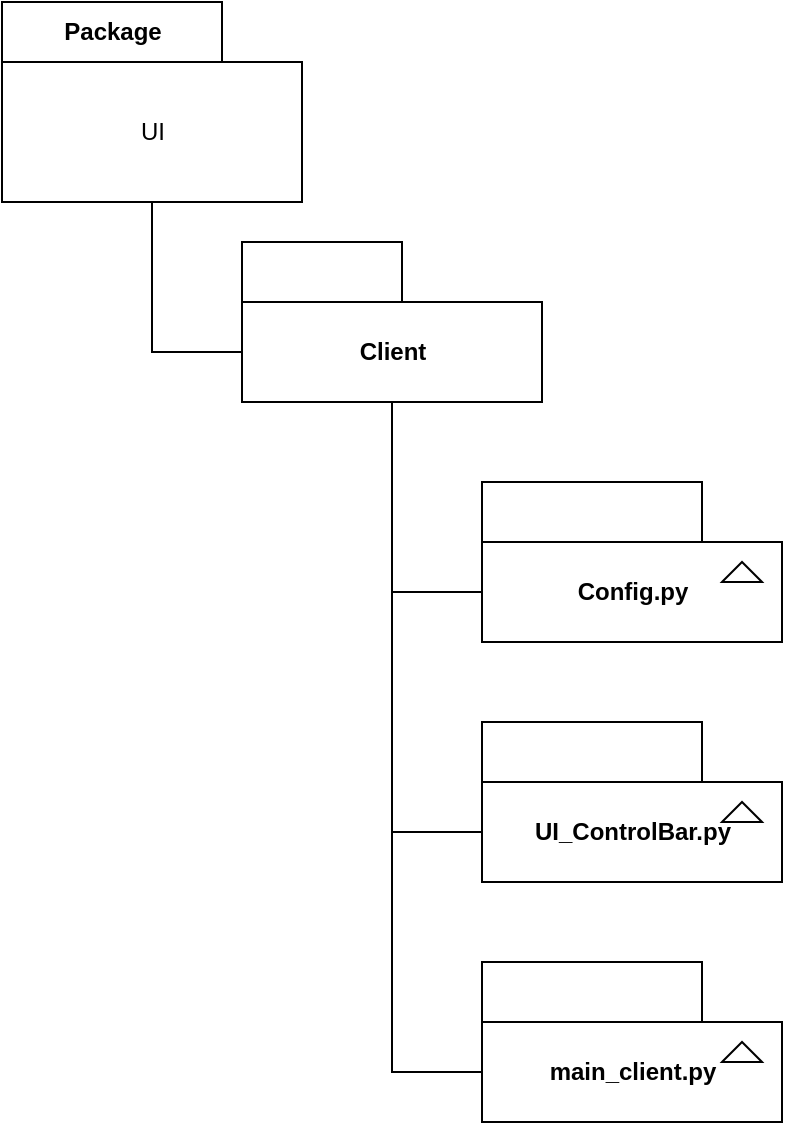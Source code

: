 <mxfile version="20.3.0" type="device"><diagram id="xzaBTUs95SW1pkV9EtdP" name="Page-1"><mxGraphModel dx="782" dy="579" grid="1" gridSize="10" guides="1" tooltips="1" connect="1" arrows="1" fold="1" page="1" pageScale="1" pageWidth="3300" pageHeight="4681" math="0" shadow="0"><root><mxCell id="0"/><mxCell id="1" parent="0"/><mxCell id="NXF7qiEdLEATk4FTCB8c-8" style="edgeStyle=orthogonalEdgeStyle;rounded=0;orthogonalLoop=1;jettySize=auto;html=1;entryX=0;entryY=0;entryDx=0;entryDy=55;entryPerimeter=0;endArrow=none;endFill=0;" edge="1" parent="1" source="NXF7qiEdLEATk4FTCB8c-1" target="NXF7qiEdLEATk4FTCB8c-7"><mxGeometry relative="1" as="geometry"/></mxCell><mxCell id="NXF7qiEdLEATk4FTCB8c-1" value="Package" style="shape=folder;fontStyle=1;tabWidth=110;tabHeight=30;tabPosition=left;html=1;boundedLbl=1;labelInHeader=1;container=1;collapsible=0;" vertex="1" parent="1"><mxGeometry x="240" y="40" width="150" height="100" as="geometry"/></mxCell><mxCell id="NXF7qiEdLEATk4FTCB8c-2" value="UI" style="html=1;strokeColor=none;resizeWidth=1;resizeHeight=1;fillColor=none;part=1;connectable=0;allowArrows=0;deletable=0;" vertex="1" parent="NXF7qiEdLEATk4FTCB8c-1"><mxGeometry width="150" height="70" relative="1" as="geometry"><mxPoint y="30" as="offset"/></mxGeometry></mxCell><mxCell id="NXF7qiEdLEATk4FTCB8c-10" style="edgeStyle=orthogonalEdgeStyle;rounded=0;orthogonalLoop=1;jettySize=auto;html=1;entryX=0;entryY=0;entryDx=0;entryDy=55;entryPerimeter=0;endArrow=none;endFill=0;" edge="1" parent="1" source="NXF7qiEdLEATk4FTCB8c-7" target="NXF7qiEdLEATk4FTCB8c-9"><mxGeometry relative="1" as="geometry"/></mxCell><mxCell id="NXF7qiEdLEATk4FTCB8c-12" style="edgeStyle=orthogonalEdgeStyle;rounded=0;orthogonalLoop=1;jettySize=auto;html=1;entryX=0;entryY=0;entryDx=0;entryDy=55;entryPerimeter=0;endArrow=none;endFill=0;" edge="1" parent="1" source="NXF7qiEdLEATk4FTCB8c-7" target="NXF7qiEdLEATk4FTCB8c-11"><mxGeometry relative="1" as="geometry"/></mxCell><mxCell id="NXF7qiEdLEATk4FTCB8c-14" style="edgeStyle=orthogonalEdgeStyle;rounded=0;orthogonalLoop=1;jettySize=auto;html=1;entryX=0;entryY=0;entryDx=0;entryDy=55;entryPerimeter=0;endArrow=none;endFill=0;" edge="1" parent="1" source="NXF7qiEdLEATk4FTCB8c-7" target="NXF7qiEdLEATk4FTCB8c-13"><mxGeometry relative="1" as="geometry"/></mxCell><mxCell id="NXF7qiEdLEATk4FTCB8c-7" value="Client" style="shape=folder;fontStyle=1;tabWidth=80;tabHeight=30;tabPosition=left;html=1;boundedLbl=1;" vertex="1" parent="1"><mxGeometry x="360" y="160" width="150" height="80" as="geometry"/></mxCell><mxCell id="NXF7qiEdLEATk4FTCB8c-9" value="Config.py" style="shape=folder;fontStyle=1;tabWidth=110;tabHeight=30;tabPosition=left;html=1;boundedLbl=1;folderSymbol=triangle;" vertex="1" parent="1"><mxGeometry x="480" y="280" width="150" height="80" as="geometry"/></mxCell><mxCell id="NXF7qiEdLEATk4FTCB8c-11" value="UI_ControlBar.py" style="shape=folder;fontStyle=1;tabWidth=110;tabHeight=30;tabPosition=left;html=1;boundedLbl=1;folderSymbol=triangle;" vertex="1" parent="1"><mxGeometry x="480" y="400" width="150" height="80" as="geometry"/></mxCell><mxCell id="NXF7qiEdLEATk4FTCB8c-13" value="main_client.py" style="shape=folder;fontStyle=1;tabWidth=110;tabHeight=30;tabPosition=left;html=1;boundedLbl=1;folderSymbol=triangle;" vertex="1" parent="1"><mxGeometry x="480" y="520" width="150" height="80" as="geometry"/></mxCell></root></mxGraphModel></diagram></mxfile>